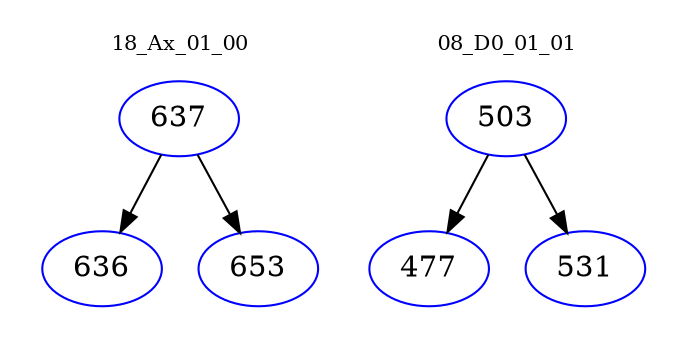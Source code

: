 digraph{
subgraph cluster_0 {
color = white
label = "18_Ax_01_00";
fontsize=10;
T0_637 [label="637", color="blue"]
T0_637 -> T0_636 [color="black"]
T0_636 [label="636", color="blue"]
T0_637 -> T0_653 [color="black"]
T0_653 [label="653", color="blue"]
}
subgraph cluster_1 {
color = white
label = "08_D0_01_01";
fontsize=10;
T1_503 [label="503", color="blue"]
T1_503 -> T1_477 [color="black"]
T1_477 [label="477", color="blue"]
T1_503 -> T1_531 [color="black"]
T1_531 [label="531", color="blue"]
}
}
